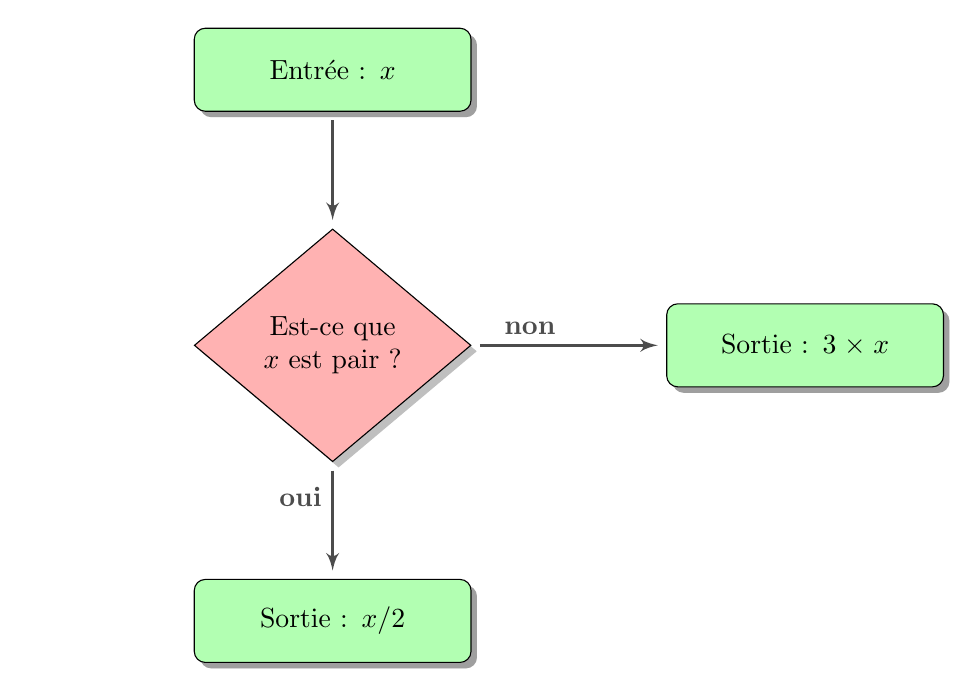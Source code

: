 \usetikzlibrary{shadows,arrows, shapes}

% Define block styles


\tikzstyle{boxstyle} =  [draw, text width=8em, text centered, minimum width=10em,  minimum height=3em, drop shadow]

\tikzstyle{boxinput} = [boxstyle, rounded corners, drop shadow, fill=green!30]
\tikzstyle{instruction} = [boxstyle,  fill=blue!30]
\tikzstyle{ifthen} = [boxstyle,  text width=5em, diamond, fill=red!30]

\tikzstyle{line} = [draw, very thick, shorten <=3pt,shorten >=3pt, color=black!70, -latex']



\begin{tikzpicture}[scale=1,every node/.style={transform shape}]


%Draw diagram elements
\path node(P1)[ifthen] {Est-ce que $x$ est pair ?};
\path (P1)+(0,3.5) node(P0)[boxinput] {Entr\'ee : $x$};
\path (P1)+(0,-3.5) node(P2)[boxinput] {Sortie : $x/2$};
\path (P1)+(6,0) node(P3)[boxinput] {Sortie : $3\times x$};


% Draw arrows between elements
\path[line] (P1.south) -- node [left,pos=0.3] {\bf oui} (P2);
\path[line] (P1.east) -- node [above, pos=0.3] {\bf non} (P3);
\path[line] (P0.south) -- (P1);



\end{tikzpicture}
